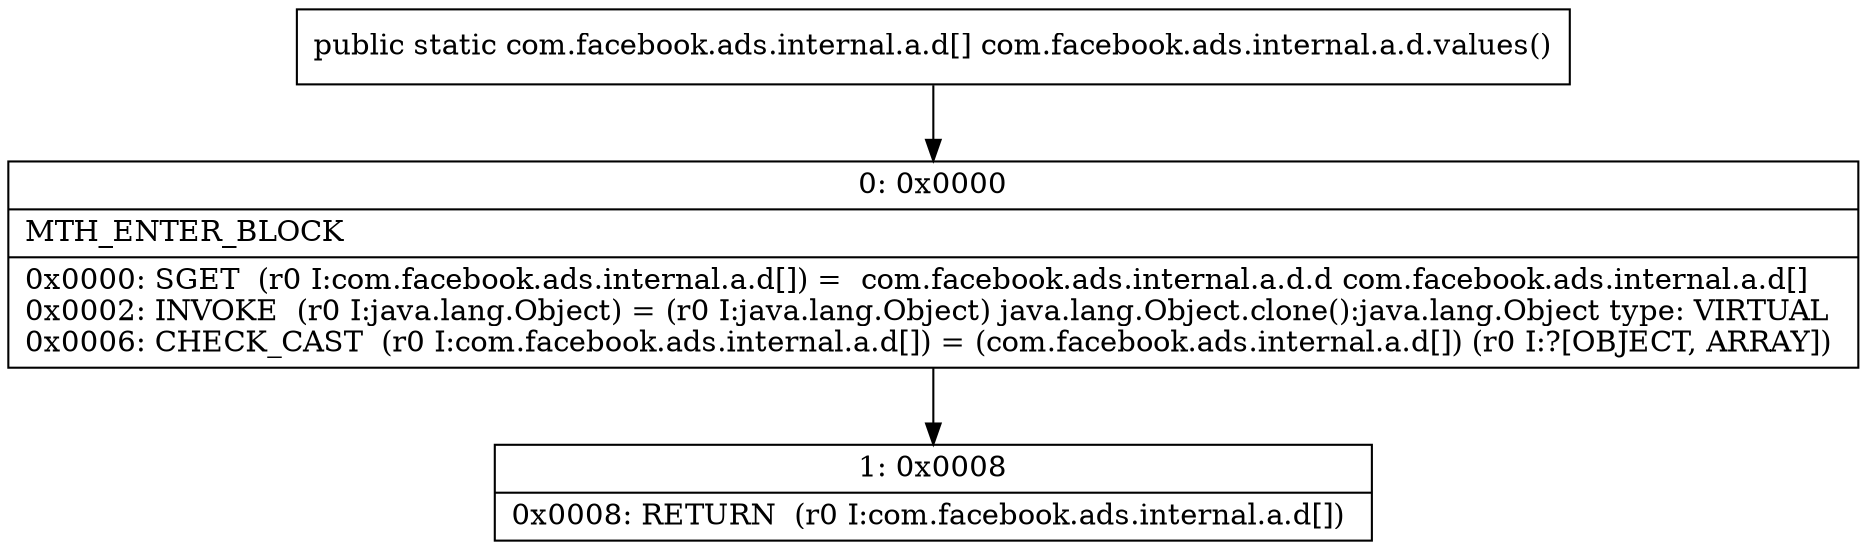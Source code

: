 digraph "CFG forcom.facebook.ads.internal.a.d.values()[Lcom\/facebook\/ads\/internal\/a\/d;" {
Node_0 [shape=record,label="{0\:\ 0x0000|MTH_ENTER_BLOCK\l|0x0000: SGET  (r0 I:com.facebook.ads.internal.a.d[]) =  com.facebook.ads.internal.a.d.d com.facebook.ads.internal.a.d[] \l0x0002: INVOKE  (r0 I:java.lang.Object) = (r0 I:java.lang.Object) java.lang.Object.clone():java.lang.Object type: VIRTUAL \l0x0006: CHECK_CAST  (r0 I:com.facebook.ads.internal.a.d[]) = (com.facebook.ads.internal.a.d[]) (r0 I:?[OBJECT, ARRAY]) \l}"];
Node_1 [shape=record,label="{1\:\ 0x0008|0x0008: RETURN  (r0 I:com.facebook.ads.internal.a.d[]) \l}"];
MethodNode[shape=record,label="{public static com.facebook.ads.internal.a.d[] com.facebook.ads.internal.a.d.values() }"];
MethodNode -> Node_0;
Node_0 -> Node_1;
}

